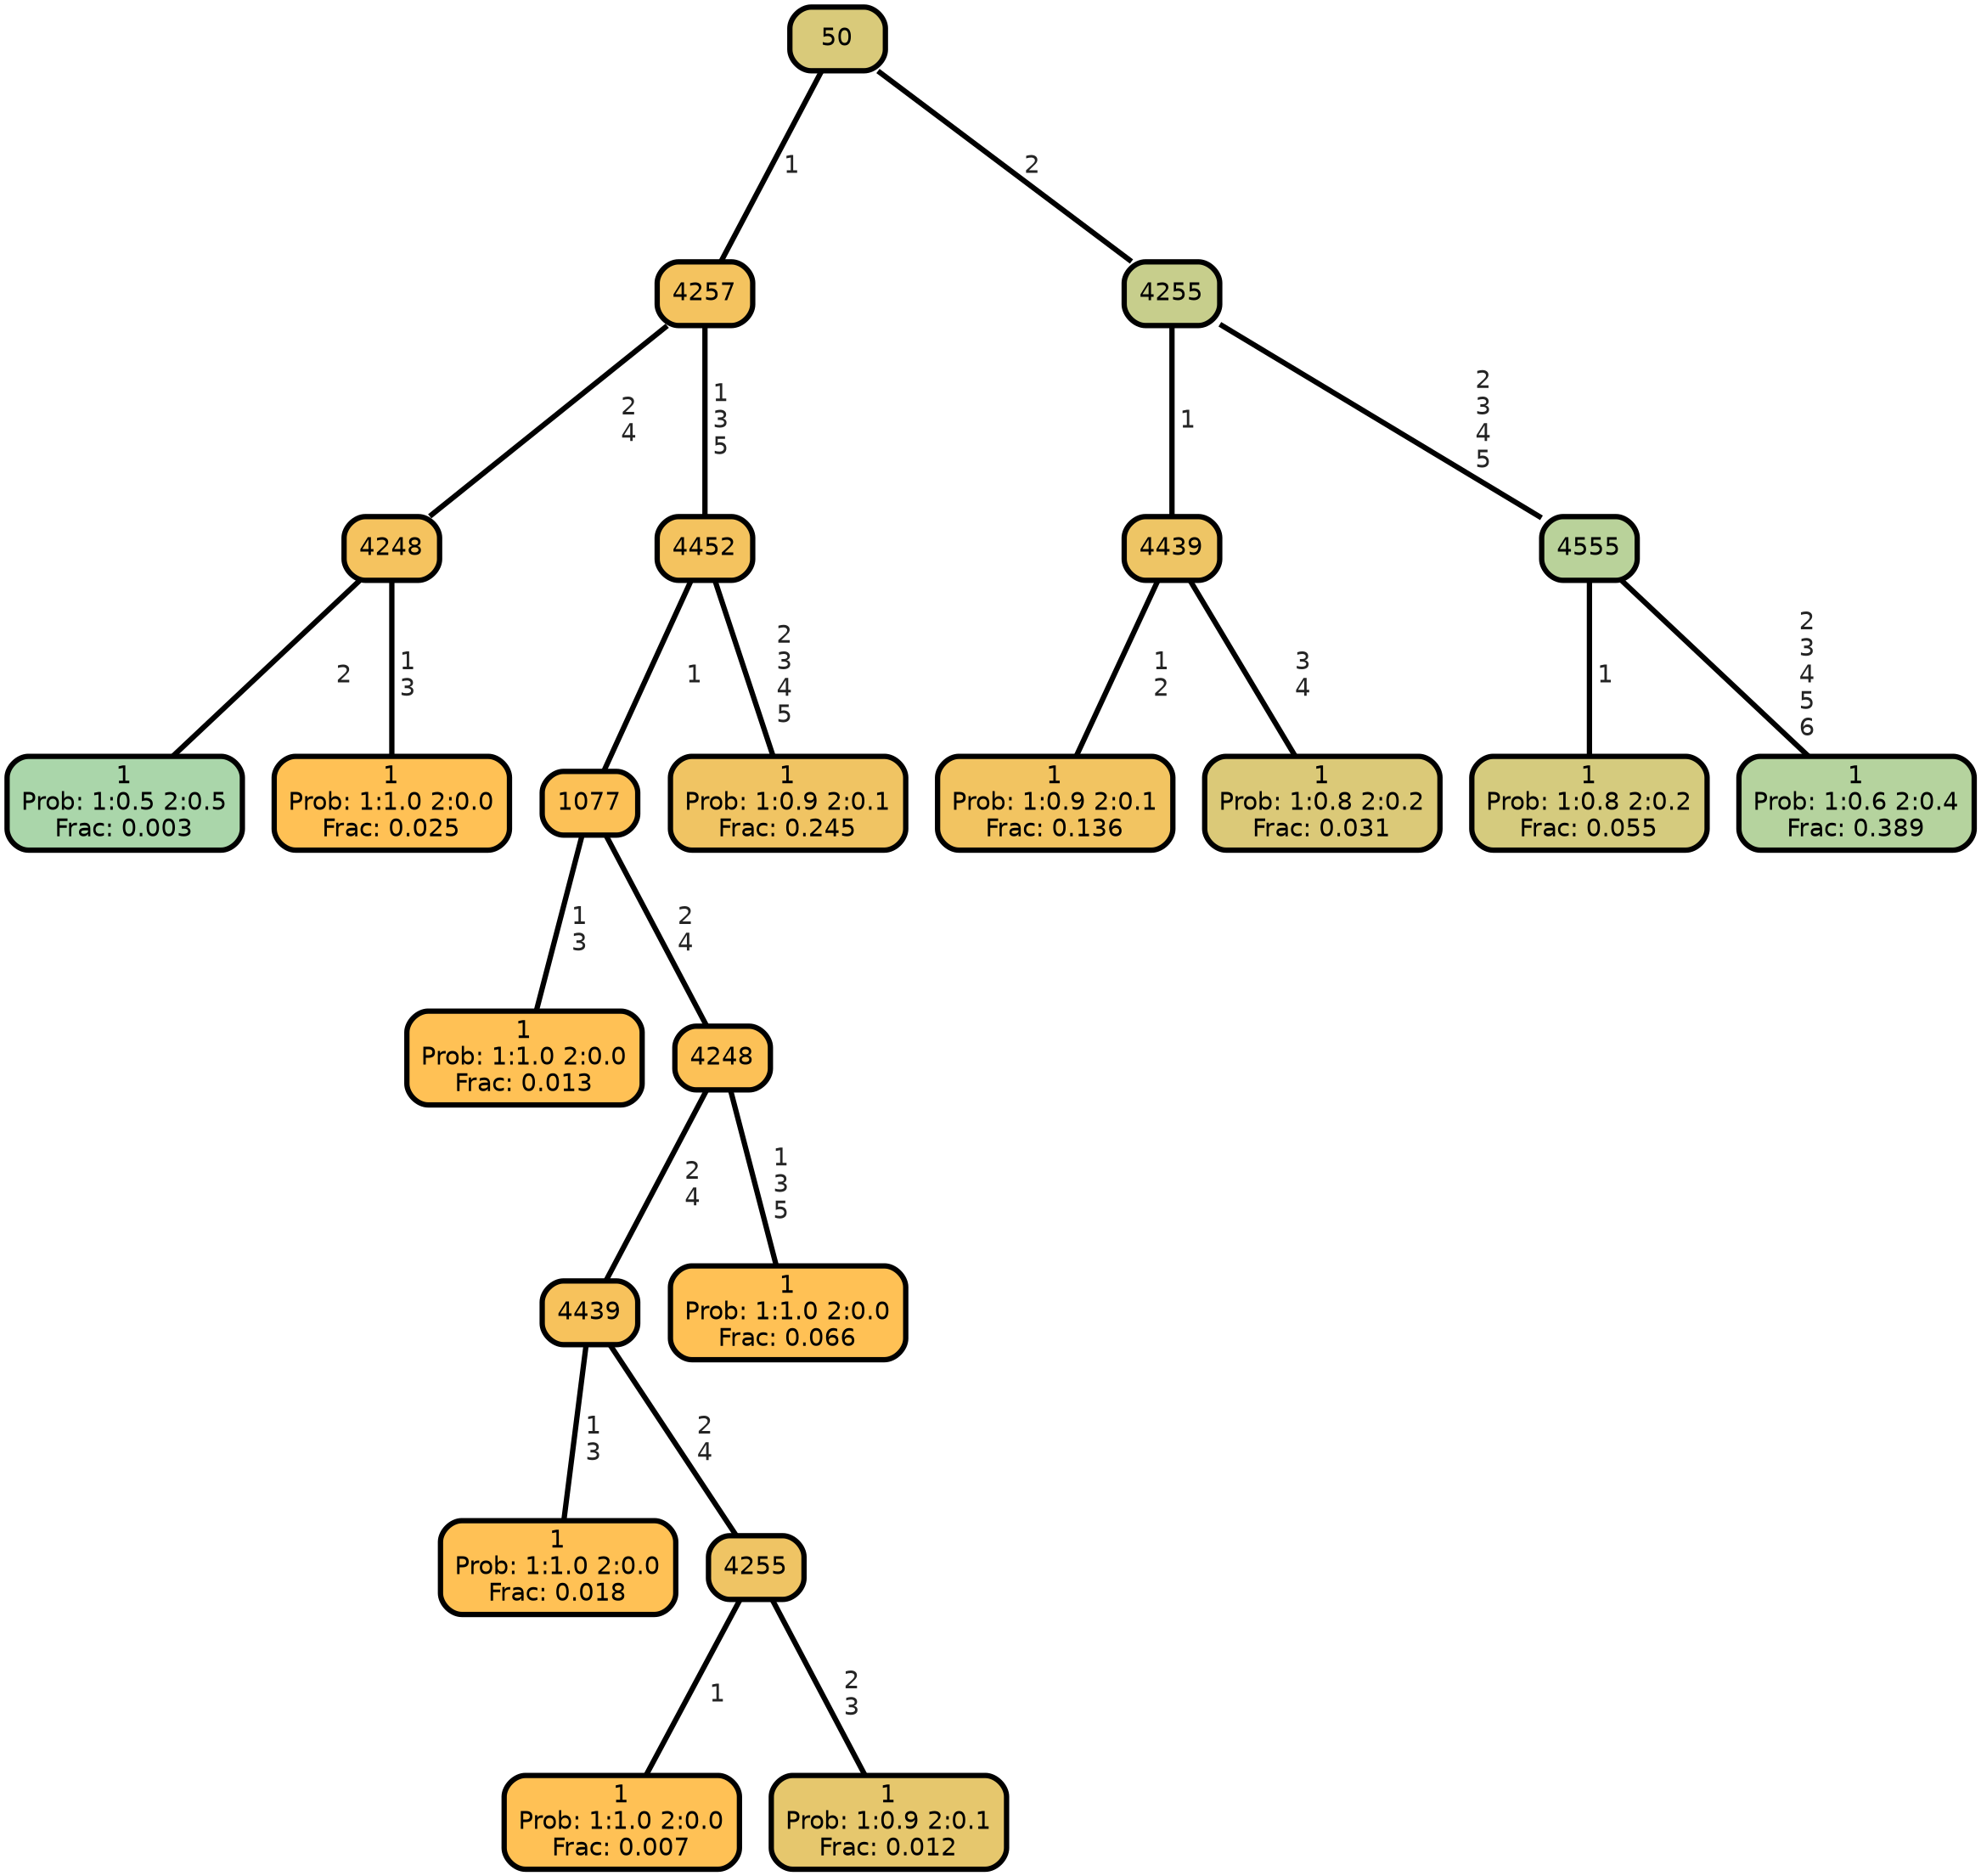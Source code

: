graph Tree {
node [shape=box, style="filled, rounded",color="black",penwidth="3",fontcolor="black",                 fontname=helvetica] ;
graph [ranksep="0 equally", splines=straight,                 bgcolor=transparent, dpi=200] ;
edge [fontname=helvetica, fontweight=bold,fontcolor=grey14,color=black] ;
0 [label="1
Prob: 1:0.5 2:0.5
Frac: 0.003", fillcolor="#aad6aa"] ;
1 [label="4248", fillcolor="#f5c35f"] ;
2 [label="1
Prob: 1:1.0 2:0.0
Frac: 0.025", fillcolor="#ffc155"] ;
3 [label="4257", fillcolor="#f4c35f"] ;
4 [label="1
Prob: 1:1.0 2:0.0
Frac: 0.013", fillcolor="#ffc155"] ;
5 [label="1077", fillcolor="#fcc157"] ;
6 [label="1
Prob: 1:1.0 2:0.0
Frac: 0.018", fillcolor="#ffc155"] ;
7 [label="4439", fillcolor="#f7c25c"] ;
8 [label="1
Prob: 1:1.0 2:0.0
Frac: 0.007", fillcolor="#ffc155"] ;
9 [label="4255", fillcolor="#efc464"] ;
10 [label="1
Prob: 1:0.9 2:0.1
Frac: 0.012", fillcolor="#e6c76d"] ;
11 [label="4248", fillcolor="#fcc157"] ;
12 [label="1
Prob: 1:1.0 2:0.0
Frac: 0.066", fillcolor="#ffc155"] ;
13 [label="4452", fillcolor="#f4c35f"] ;
14 [label="1
Prob: 1:0.9 2:0.1
Frac: 0.245", fillcolor="#f0c463"] ;
15 [label="50", fillcolor="#d9ca7a"] ;
16 [label="1
Prob: 1:0.9 2:0.1
Frac: 0.136", fillcolor="#f2c461"] ;
17 [label="4439", fillcolor="#eec565"] ;
18 [label="1
Prob: 1:0.8 2:0.2
Frac: 0.031", fillcolor="#dbc978"] ;
19 [label="4255", fillcolor="#c7ce8c"] ;
20 [label="1
Prob: 1:0.8 2:0.2
Frac: 0.055", fillcolor="#d5cb7e"] ;
21 [label="4555", fillcolor="#b9d29a"] ;
22 [label="1
Prob: 1:0.6 2:0.4
Frac: 0.389", fillcolor="#b5d39e"] ;
1 -- 0 [label=" 2",penwidth=3] ;
1 -- 2 [label=" 1\n 3",penwidth=3] ;
3 -- 1 [label=" 2\n 4",penwidth=3] ;
3 -- 13 [label=" 1\n 3\n 5",penwidth=3] ;
5 -- 4 [label=" 1\n 3",penwidth=3] ;
5 -- 11 [label=" 2\n 4",penwidth=3] ;
7 -- 6 [label=" 1\n 3",penwidth=3] ;
7 -- 9 [label=" 2\n 4",penwidth=3] ;
9 -- 8 [label=" 1",penwidth=3] ;
9 -- 10 [label=" 2\n 3",penwidth=3] ;
11 -- 7 [label=" 2\n 4",penwidth=3] ;
11 -- 12 [label=" 1\n 3\n 5",penwidth=3] ;
13 -- 5 [label=" 1",penwidth=3] ;
13 -- 14 [label=" 2\n 3\n 4\n 5",penwidth=3] ;
15 -- 3 [label=" 1",penwidth=3] ;
15 -- 19 [label=" 2",penwidth=3] ;
17 -- 16 [label=" 1\n 2",penwidth=3] ;
17 -- 18 [label=" 3\n 4",penwidth=3] ;
19 -- 17 [label=" 1",penwidth=3] ;
19 -- 21 [label=" 2\n 3\n 4\n 5",penwidth=3] ;
21 -- 20 [label=" 1",penwidth=3] ;
21 -- 22 [label=" 2\n 3\n 4\n 5\n 6",penwidth=3] ;
{rank = same;}}